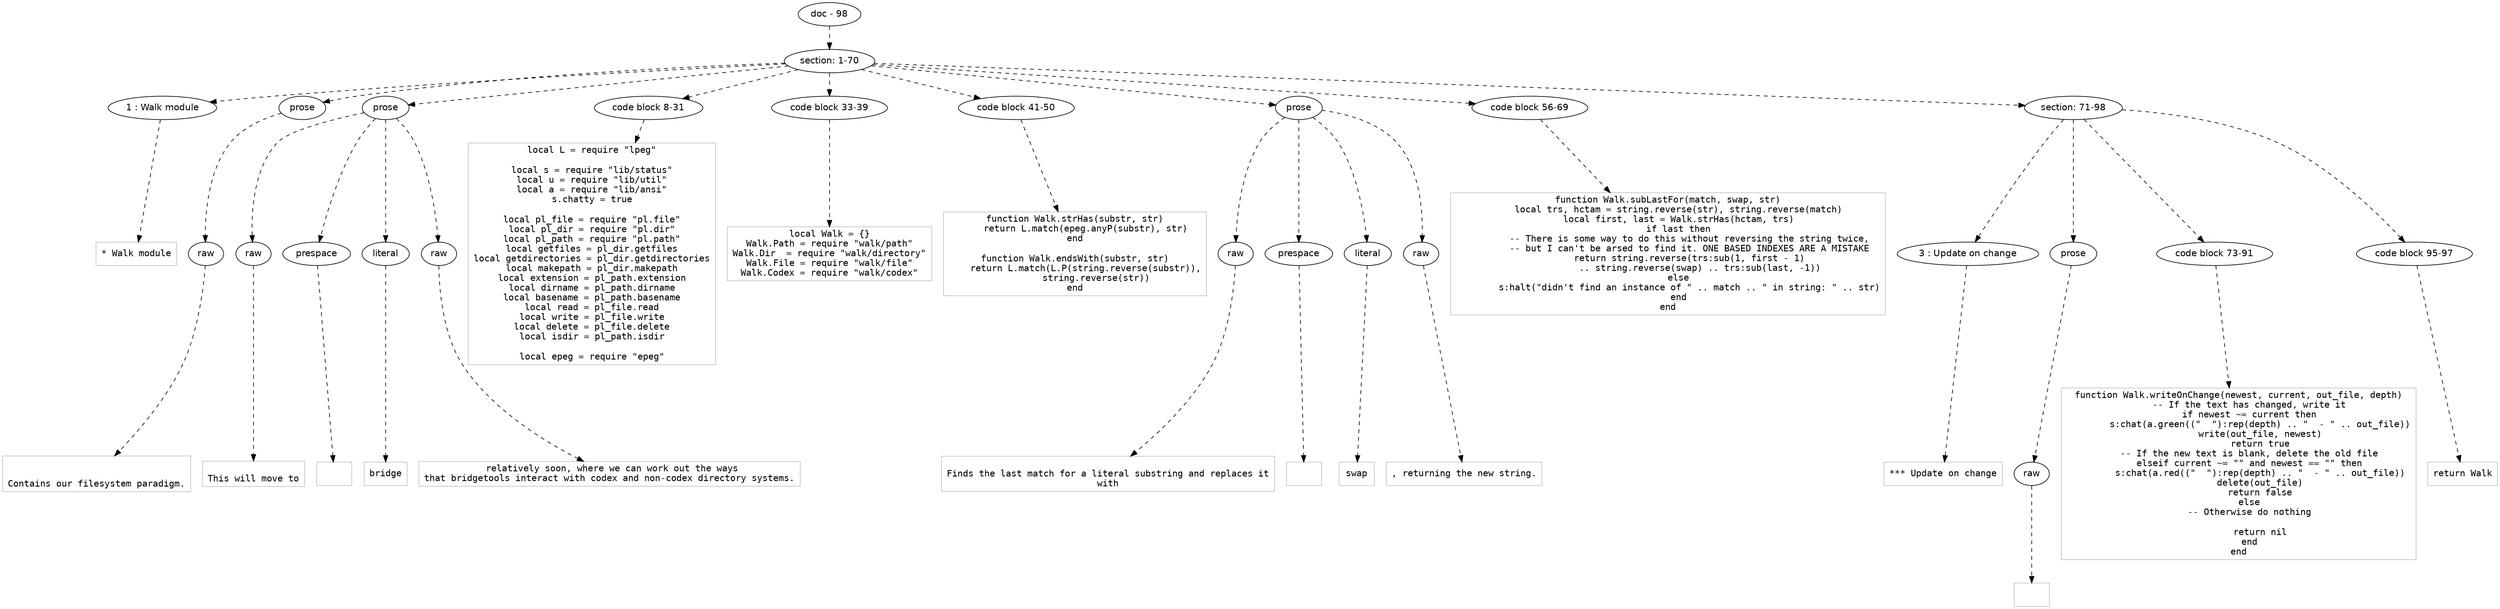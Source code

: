 digraph lpegNode {

node [fontname=Helvetica]
edge [style=dashed]

doc_0 [label="doc - 98"]


doc_0 -> { section_1}
{rank=same; section_1}

section_1 [label="section: 1-70"]


// END RANK doc_0

section_1 -> { header_2 prose_3 prose_4 codeblock_5 codeblock_6 codeblock_7 prose_8 codeblock_9 section_10}
{rank=same; header_2 prose_3 prose_4 codeblock_5 codeblock_6 codeblock_7 prose_8 codeblock_9 section_10}

header_2 [label="1 : Walk module"]

prose_3 [label="prose"]

prose_4 [label="prose"]

codeblock_5 [label="code block 8-31"]

codeblock_6 [label="code block 33-39"]

codeblock_7 [label="code block 41-50"]

prose_8 [label="prose"]

codeblock_9 [label="code block 56-69"]

section_10 [label="section: 71-98"]


// END RANK section_1

header_2 -> leaf_11
leaf_11  [color=Gray,shape=rectangle,fontname=Inconsolata,label="* Walk module"]
// END RANK header_2

prose_3 -> { raw_12}
{rank=same; raw_12}

raw_12 [label="raw"]


// END RANK prose_3

raw_12 -> leaf_13
leaf_13  [color=Gray,shape=rectangle,fontname=Inconsolata,label="

Contains our filesystem paradigm.
"]
// END RANK raw_12

prose_4 -> { raw_14 prespace_15 literal_16 raw_17}
{rank=same; raw_14 prespace_15 literal_16 raw_17}

raw_14 [label="raw"]

prespace_15 [label="prespace"]

literal_16 [label="literal"]

raw_17 [label="raw"]


// END RANK prose_4

raw_14 -> leaf_18
leaf_18  [color=Gray,shape=rectangle,fontname=Inconsolata,label="
This will move to"]
// END RANK raw_14

prespace_15 -> leaf_19
leaf_19  [color=Gray,shape=rectangle,fontname=Inconsolata,label=" "]
// END RANK prespace_15

literal_16 -> leaf_20
leaf_20  [color=Gray,shape=rectangle,fontname=Inconsolata,label="bridge"]
// END RANK literal_16

raw_17 -> leaf_21
leaf_21  [color=Gray,shape=rectangle,fontname=Inconsolata,label=" relatively soon, where we can work out the ways
that bridgetools interact with codex and non-codex directory systems.
"]
// END RANK raw_17

codeblock_5 -> leaf_22
leaf_22  [color=Gray,shape=rectangle,fontname=Inconsolata,label="local L = require \"lpeg\"

local s = require \"lib/status\"
local u = require \"lib/util\"
local a = require \"lib/ansi\"
s.chatty = true

local pl_file = require \"pl.file\"
local pl_dir = require \"pl.dir\"
local pl_path = require \"pl.path\"
local getfiles = pl_dir.getfiles
local getdirectories = pl_dir.getdirectories
local makepath = pl_dir.makepath
local extension = pl_path.extension
local dirname = pl_path.dirname
local basename = pl_path.basename
local read = pl_file.read
local write = pl_file.write
local delete = pl_file.delete
local isdir = pl_path.isdir

local epeg = require \"epeg\""]
// END RANK codeblock_5

codeblock_6 -> leaf_23
leaf_23  [color=Gray,shape=rectangle,fontname=Inconsolata,label="local Walk = {}
Walk.Path = require \"walk/path\"
Walk.Dir  = require \"walk/directory\"
Walk.File = require \"walk/file\"
Walk.Codex = require \"walk/codex\""]
// END RANK codeblock_6

codeblock_7 -> leaf_24
leaf_24  [color=Gray,shape=rectangle,fontname=Inconsolata,label="function Walk.strHas(substr, str)
    return L.match(epeg.anyP(substr), str)
end

function Walk.endsWith(substr, str)
    return L.match(L.P(string.reverse(substr)),
        string.reverse(str))
end"]
// END RANK codeblock_7

prose_8 -> { raw_25 prespace_26 literal_27 raw_28}
{rank=same; raw_25 prespace_26 literal_27 raw_28}

raw_25 [label="raw"]

prespace_26 [label="prespace"]

literal_27 [label="literal"]

raw_28 [label="raw"]


// END RANK prose_8

raw_25 -> leaf_29
leaf_29  [color=Gray,shape=rectangle,fontname=Inconsolata,label="
Finds the last match for a literal substring and replaces it
with"]
// END RANK raw_25

prespace_26 -> leaf_30
leaf_30  [color=Gray,shape=rectangle,fontname=Inconsolata,label=" "]
// END RANK prespace_26

literal_27 -> leaf_31
leaf_31  [color=Gray,shape=rectangle,fontname=Inconsolata,label="swap"]
// END RANK literal_27

raw_28 -> leaf_32
leaf_32  [color=Gray,shape=rectangle,fontname=Inconsolata,label=", returning the new string.
"]
// END RANK raw_28

codeblock_9 -> leaf_33
leaf_33  [color=Gray,shape=rectangle,fontname=Inconsolata,label="function Walk.subLastFor(match, swap, str)
    local trs, hctam = string.reverse(str), string.reverse(match)
    local first, last = Walk.strHas(hctam, trs)
    if last then
        -- There is some way to do this without reversing the string twice,
        -- but I can't be arsed to find it. ONE BASED INDEXES ARE A MISTAKE
        return string.reverse(trs:sub(1, first - 1)
            .. string.reverse(swap) .. trs:sub(last, -1))
    else
        s:halt(\"didn't find an instance of \" .. match .. \" in string: \" .. str)
    end
end"]
// END RANK codeblock_9

section_10 -> { header_34 prose_35 codeblock_36 codeblock_37}
{rank=same; header_34 prose_35 codeblock_36 codeblock_37}

header_34 [label="3 : Update on change"]

prose_35 [label="prose"]

codeblock_36 [label="code block 73-91"]

codeblock_37 [label="code block 95-97"]


// END RANK section_10

header_34 -> leaf_38
leaf_38  [color=Gray,shape=rectangle,fontname=Inconsolata,label="*** Update on change"]
// END RANK header_34

prose_35 -> { raw_39}
{rank=same; raw_39}

raw_39 [label="raw"]


// END RANK prose_35

raw_39 -> leaf_40
leaf_40  [color=Gray,shape=rectangle,fontname=Inconsolata,label="
"]
// END RANK raw_39

codeblock_36 -> leaf_41
leaf_41  [color=Gray,shape=rectangle,fontname=Inconsolata,label="function Walk.writeOnChange(newest, current, out_file, depth)
    -- If the text has changed, write it
    if newest ~= current then
        s:chat(a.green((\"  \"):rep(depth) .. \"  - \" .. out_file))
        write(out_file, newest)
        return true
    -- If the new text is blank, delete the old file
    elseif current ~= \"\" and newest == \"\" then
        s:chat(a.red((\"  \"):rep(depth) .. \"  - \" .. out_file))
        delete(out_file)
        return false
    else
    -- Otherwise do nothing

        return nil
    end
end"]
// END RANK codeblock_36

codeblock_37 -> leaf_42
leaf_42  [color=Gray,shape=rectangle,fontname=Inconsolata,label="return Walk"]
// END RANK codeblock_37


}
